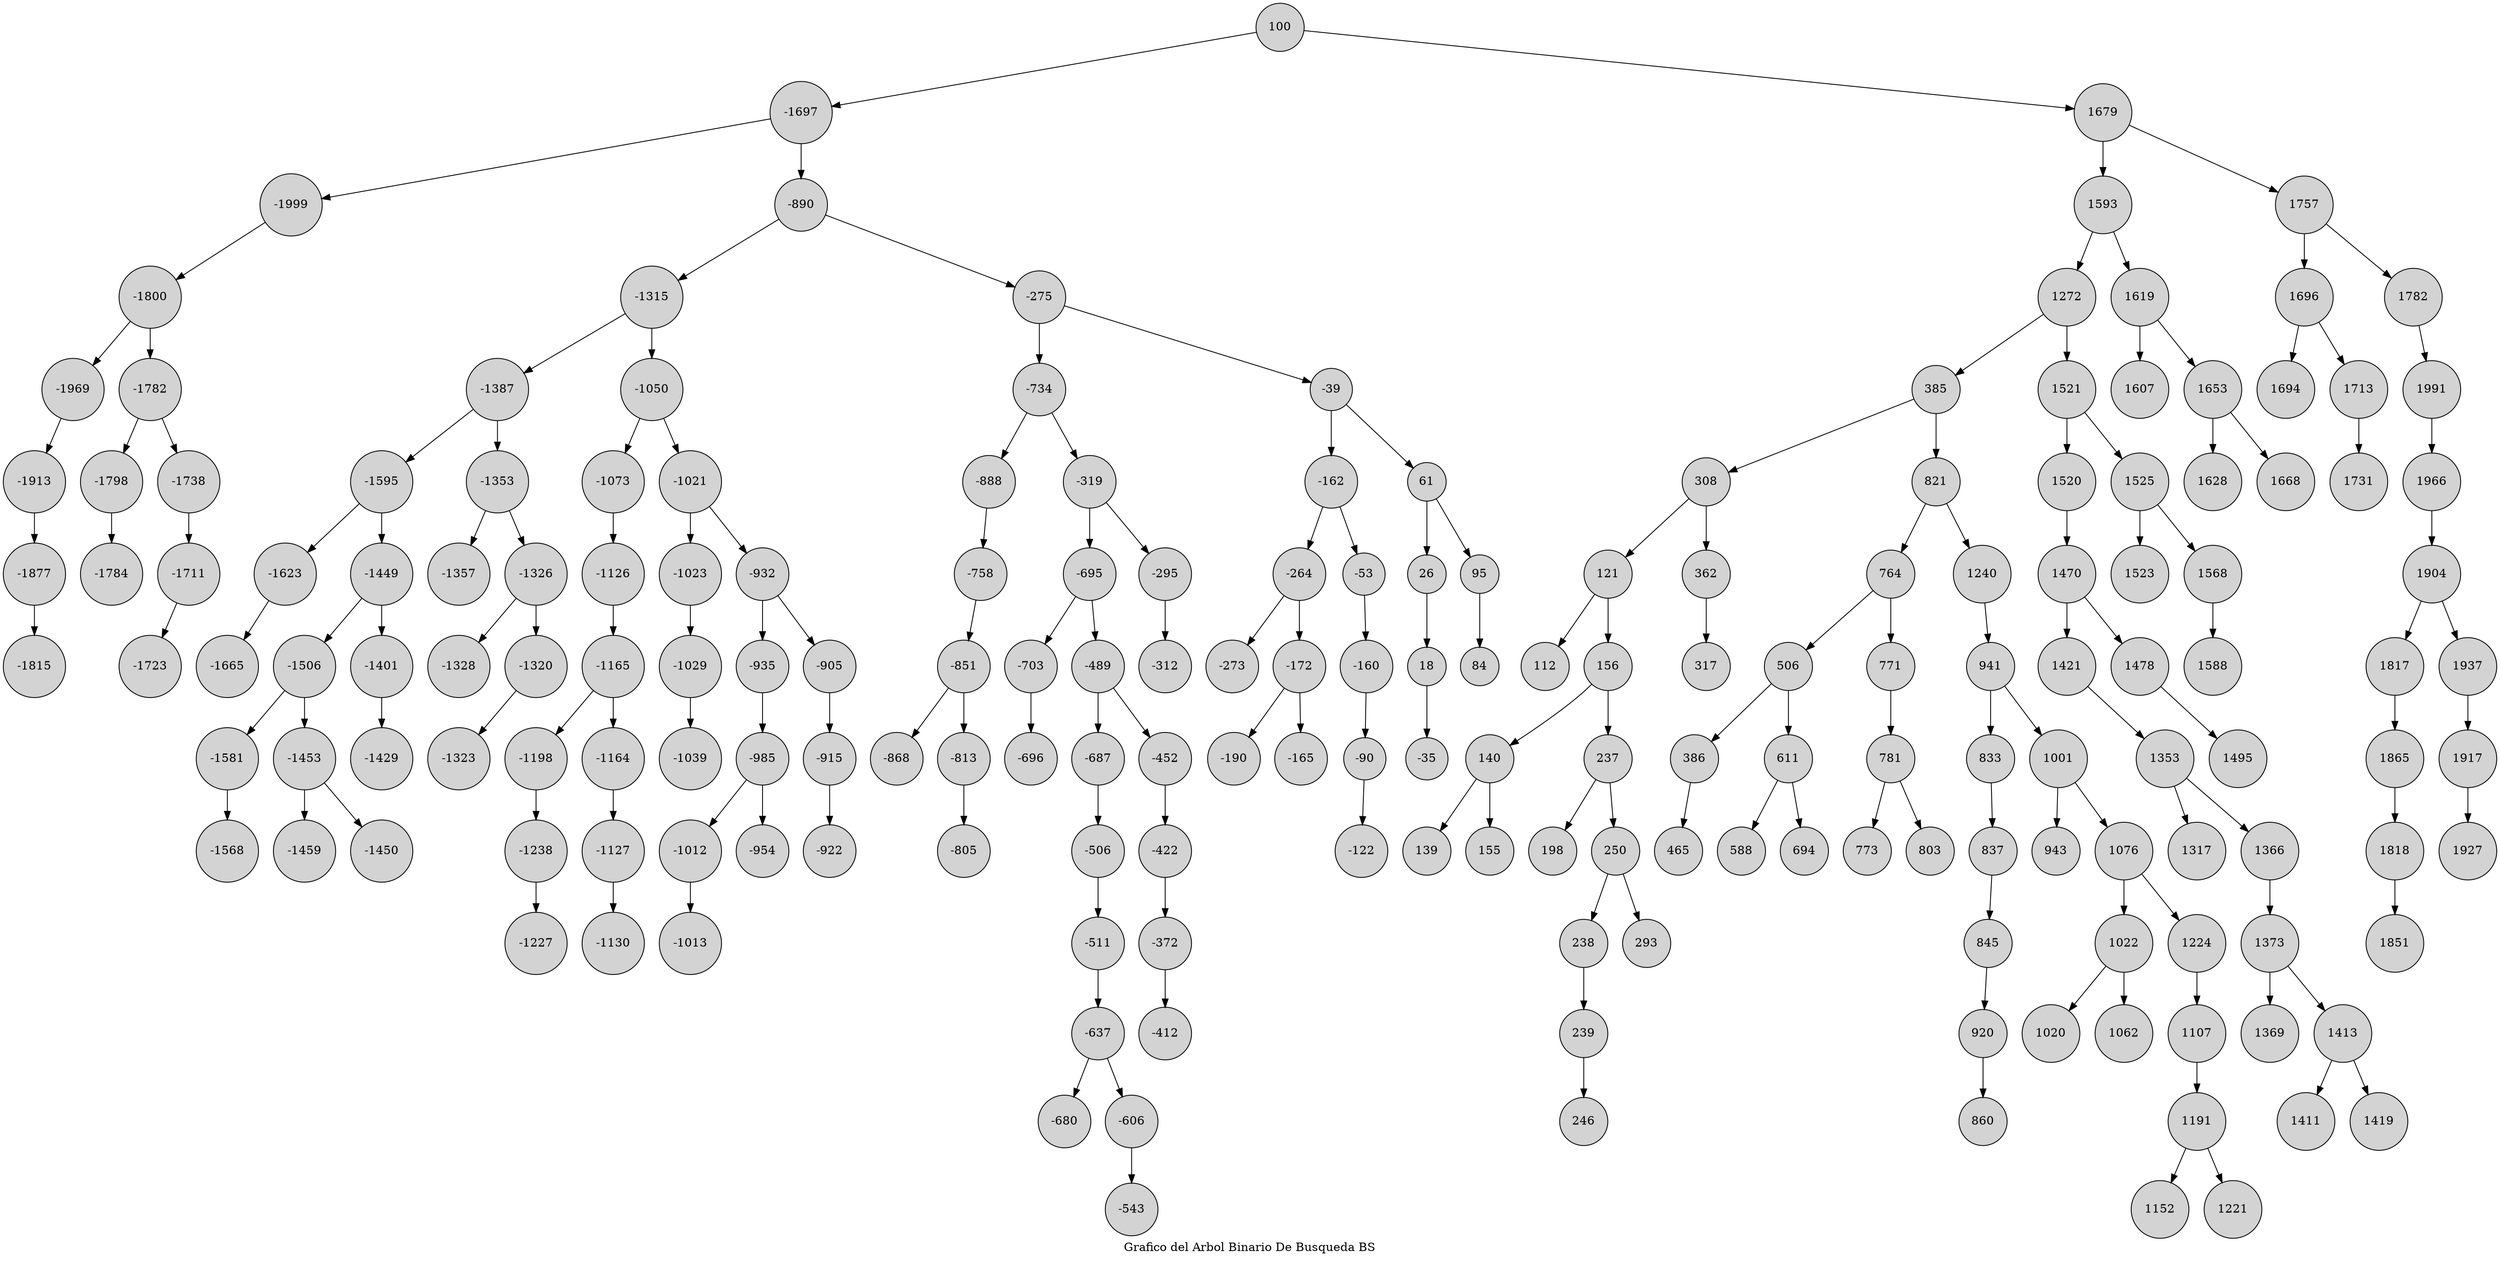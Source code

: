 digraph D{
node [shape=circle style=filled ] 
label= " Grafico del Arbol Binario De Busqueda BS " 
100
100 -> -1697
-1697 -> -1999
-1999 -> -1800
-1800 -> -1969
-1969 -> -1913
-1913 -> -1877
-1877 -> -1815
-1800 -> -1782
-1782 -> -1798
-1798 -> -1784
-1782 -> -1738
-1738 -> -1711
-1711 -> -1723
-1697 -> -890
-890 -> -1315
-1315 -> -1387
-1387 -> -1595
-1595 -> -1623
-1623 -> -1665
-1595 -> -1449
-1449 -> -1506
-1506 -> -1581
-1581 -> -1568
-1506 -> -1453
-1453 -> -1459
-1453 -> -1450
-1449 -> -1401
-1401 -> -1429
-1387 -> -1353
-1353 -> -1357
-1353 -> -1326
-1326 -> -1328
-1326 -> -1320
-1320 -> -1323
-1315 -> -1050
-1050 -> -1073
-1073 -> -1126
-1126 -> -1165
-1165 -> -1198
-1198 -> -1238
-1238 -> -1227
-1165 -> -1164
-1164 -> -1127
-1127 -> -1130
-1050 -> -1021
-1021 -> -1023
-1023 -> -1029
-1029 -> -1039
-1021 -> -932
-932 -> -935
-935 -> -985
-985 -> -1012
-1012 -> -1013
-985 -> -954
-932 -> -905
-905 -> -915
-915 -> -922
-890 -> -275
-275 -> -734
-734 -> -888
-888 -> -758
-758 -> -851
-851 -> -868
-851 -> -813
-813 -> -805
-734 -> -319
-319 -> -695
-695 -> -703
-703 -> -696
-695 -> -489
-489 -> -687
-687 -> -506
-506 -> -511
-511 -> -637
-637 -> -680
-637 -> -606
-606 -> -543
-489 -> -452
-452 -> -422
-422 -> -372
-372 -> -412
-319 -> -295
-295 -> -312
-275 -> -39
-39 -> -162
-162 -> -264
-264 -> -273
-264 -> -172
-172 -> -190
-172 -> -165
-162 -> -53
-53 -> -160
-160 -> -90
-90 -> -122
-39 -> 61
61 -> 26
26 -> 18
18 -> -35
61 -> 95
95 -> 84
100 -> 1679
1679 -> 1593
1593 -> 1272
1272 -> 385
385 -> 308
308 -> 121
121 -> 112
121 -> 156
156 -> 140
140 -> 139
140 -> 155
156 -> 237
237 -> 198
237 -> 250
250 -> 238
238 -> 239
239 -> 246
250 -> 293
308 -> 362
362 -> 317
385 -> 821
821 -> 764
764 -> 506
506 -> 386
386 -> 465
506 -> 611
611 -> 588
611 -> 694
764 -> 771
771 -> 781
781 -> 773
781 -> 803
821 -> 1240
1240 -> 941
941 -> 833
833 -> 837
837 -> 845
845 -> 920
920 -> 860
941 -> 1001
1001 -> 943
1001 -> 1076
1076 -> 1022
1022 -> 1020
1022 -> 1062
1076 -> 1224
1224 -> 1107
1107 -> 1191
1191 -> 1152
1191 -> 1221
1272 -> 1521
1521 -> 1520
1520 -> 1470
1470 -> 1421
1421 -> 1353
1353 -> 1317
1353 -> 1366
1366 -> 1373
1373 -> 1369
1373 -> 1413
1413 -> 1411
1413 -> 1419
1470 -> 1478
1478 -> 1495
1521 -> 1525
1525 -> 1523
1525 -> 1568
1568 -> 1588
1593 -> 1619
1619 -> 1607
1619 -> 1653
1653 -> 1628
1653 -> 1668
1679 -> 1757
1757 -> 1696
1696 -> 1694
1696 -> 1713
1713 -> 1731
1757 -> 1782
1782 -> 1991
1991 -> 1966
1966 -> 1904
1904 -> 1817
1817 -> 1865
1865 -> 1818
1818 -> 1851
1904 -> 1937
1937 -> 1917
1917 -> 1927

}